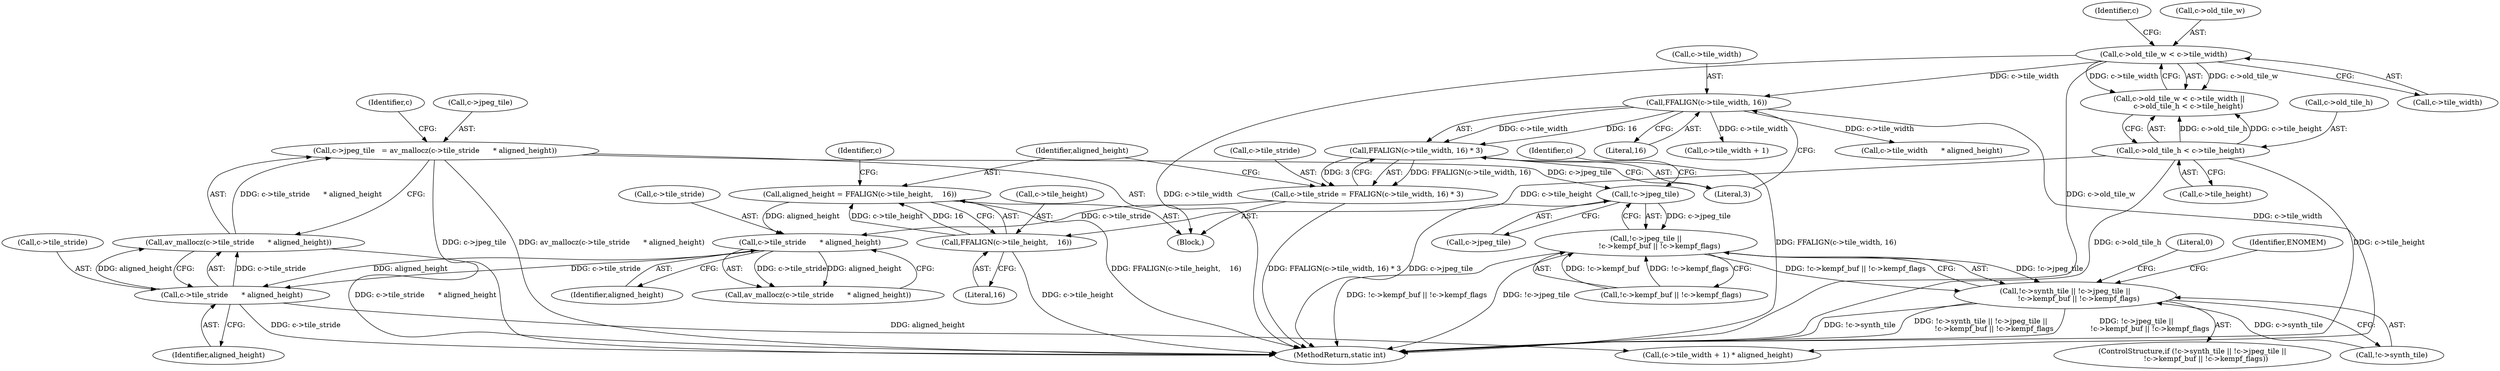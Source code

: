 digraph "0_FFmpeg_e07ac727c1cc9eed39e7f9117c97006f719864bd@API" {
"1000239" [label="(Call,c->jpeg_tile   = av_mallocz(c->tile_stride      * aligned_height))"];
"1000243" [label="(Call,av_mallocz(c->tile_stride      * aligned_height))"];
"1000244" [label="(Call,c->tile_stride      * aligned_height)"];
"1000234" [label="(Call,c->tile_stride      * aligned_height)"];
"1000195" [label="(Call,c->tile_stride = FFALIGN(c->tile_width, 16) * 3)"];
"1000199" [label="(Call,FFALIGN(c->tile_width, 16) * 3)"];
"1000200" [label="(Call,FFALIGN(c->tile_width, 16))"];
"1000180" [label="(Call,c->old_tile_w < c->tile_width)"];
"1000206" [label="(Call,aligned_height = FFALIGN(c->tile_height,    16))"];
"1000208" [label="(Call,FFALIGN(c->tile_height,    16))"];
"1000187" [label="(Call,c->old_tile_h < c->tile_height)"];
"1000280" [label="(Call,!c->jpeg_tile)"];
"1000279" [label="(Call,!c->jpeg_tile ||\n            !c->kempf_buf || !c->kempf_flags)"];
"1000274" [label="(Call,!c->synth_tile || !c->jpeg_tile ||\n            !c->kempf_buf || !c->kempf_flags)"];
"1000204" [label="(Literal,16)"];
"1000238" [label="(Identifier,aligned_height)"];
"1000191" [label="(Call,c->tile_height)"];
"1000239" [label="(Call,c->jpeg_tile   = av_mallocz(c->tile_stride      * aligned_height))"];
"1000275" [label="(Call,!c->synth_tile)"];
"1000284" [label="(Call,!c->kempf_buf || !c->kempf_flags)"];
"1000273" [label="(ControlStructure,if (!c->synth_tile || !c->jpeg_tile ||\n            !c->kempf_buf || !c->kempf_flags))"];
"1000244" [label="(Call,c->tile_stride      * aligned_height)"];
"1000195" [label="(Call,c->tile_stride = FFALIGN(c->tile_width, 16) * 3)"];
"1000234" [label="(Call,c->tile_stride      * aligned_height)"];
"1000251" [label="(Identifier,c)"];
"1000201" [label="(Call,c->tile_width)"];
"1000180" [label="(Call,c->old_tile_w < c->tile_width)"];
"1000297" [label="(Literal,0)"];
"1000194" [label="(Block,)"];
"1000255" [label="(Call,(c->tile_width + 1) * aligned_height)"];
"1000245" [label="(Call,c->tile_stride)"];
"1000274" [label="(Call,!c->synth_tile || !c->jpeg_tile ||\n            !c->kempf_buf || !c->kempf_flags)"];
"1000279" [label="(Call,!c->jpeg_tile ||\n            !c->kempf_buf || !c->kempf_flags)"];
"1000179" [label="(Call,c->old_tile_w < c->tile_width ||\n        c->old_tile_h < c->tile_height)"];
"1000287" [label="(Identifier,c)"];
"1000298" [label="(MethodReturn,static int)"];
"1000200" [label="(Call,FFALIGN(c->tile_width, 16))"];
"1000189" [label="(Identifier,c)"];
"1000248" [label="(Identifier,aligned_height)"];
"1000280" [label="(Call,!c->jpeg_tile)"];
"1000209" [label="(Call,c->tile_height)"];
"1000207" [label="(Identifier,aligned_height)"];
"1000205" [label="(Literal,3)"];
"1000181" [label="(Call,c->old_tile_w)"];
"1000240" [label="(Call,c->jpeg_tile)"];
"1000281" [label="(Call,c->jpeg_tile)"];
"1000188" [label="(Call,c->old_tile_h)"];
"1000295" [label="(Identifier,ENOMEM)"];
"1000187" [label="(Call,c->old_tile_h < c->tile_height)"];
"1000199" [label="(Call,FFALIGN(c->tile_width, 16) * 3)"];
"1000184" [label="(Call,c->tile_width)"];
"1000256" [label="(Call,c->tile_width + 1)"];
"1000233" [label="(Call,av_mallocz(c->tile_stride      * aligned_height))"];
"1000206" [label="(Call,aligned_height = FFALIGN(c->tile_height,    16))"];
"1000208" [label="(Call,FFALIGN(c->tile_height,    16))"];
"1000243" [label="(Call,av_mallocz(c->tile_stride      * aligned_height))"];
"1000268" [label="(Call,c->tile_width      * aligned_height)"];
"1000215" [label="(Identifier,c)"];
"1000235" [label="(Call,c->tile_stride)"];
"1000212" [label="(Literal,16)"];
"1000196" [label="(Call,c->tile_stride)"];
"1000239" -> "1000194"  [label="AST: "];
"1000239" -> "1000243"  [label="CFG: "];
"1000240" -> "1000239"  [label="AST: "];
"1000243" -> "1000239"  [label="AST: "];
"1000251" -> "1000239"  [label="CFG: "];
"1000239" -> "1000298"  [label="DDG: c->jpeg_tile"];
"1000239" -> "1000298"  [label="DDG: av_mallocz(c->tile_stride      * aligned_height)"];
"1000243" -> "1000239"  [label="DDG: c->tile_stride      * aligned_height"];
"1000239" -> "1000280"  [label="DDG: c->jpeg_tile"];
"1000243" -> "1000244"  [label="CFG: "];
"1000244" -> "1000243"  [label="AST: "];
"1000243" -> "1000298"  [label="DDG: c->tile_stride      * aligned_height"];
"1000244" -> "1000243"  [label="DDG: c->tile_stride"];
"1000244" -> "1000243"  [label="DDG: aligned_height"];
"1000244" -> "1000248"  [label="CFG: "];
"1000245" -> "1000244"  [label="AST: "];
"1000248" -> "1000244"  [label="AST: "];
"1000244" -> "1000298"  [label="DDG: c->tile_stride"];
"1000234" -> "1000244"  [label="DDG: c->tile_stride"];
"1000234" -> "1000244"  [label="DDG: aligned_height"];
"1000244" -> "1000255"  [label="DDG: aligned_height"];
"1000234" -> "1000233"  [label="AST: "];
"1000234" -> "1000238"  [label="CFG: "];
"1000235" -> "1000234"  [label="AST: "];
"1000238" -> "1000234"  [label="AST: "];
"1000233" -> "1000234"  [label="CFG: "];
"1000234" -> "1000233"  [label="DDG: c->tile_stride"];
"1000234" -> "1000233"  [label="DDG: aligned_height"];
"1000195" -> "1000234"  [label="DDG: c->tile_stride"];
"1000206" -> "1000234"  [label="DDG: aligned_height"];
"1000195" -> "1000194"  [label="AST: "];
"1000195" -> "1000199"  [label="CFG: "];
"1000196" -> "1000195"  [label="AST: "];
"1000199" -> "1000195"  [label="AST: "];
"1000207" -> "1000195"  [label="CFG: "];
"1000195" -> "1000298"  [label="DDG: FFALIGN(c->tile_width, 16) * 3"];
"1000199" -> "1000195"  [label="DDG: FFALIGN(c->tile_width, 16)"];
"1000199" -> "1000195"  [label="DDG: 3"];
"1000199" -> "1000205"  [label="CFG: "];
"1000200" -> "1000199"  [label="AST: "];
"1000205" -> "1000199"  [label="AST: "];
"1000199" -> "1000298"  [label="DDG: FFALIGN(c->tile_width, 16)"];
"1000200" -> "1000199"  [label="DDG: c->tile_width"];
"1000200" -> "1000199"  [label="DDG: 16"];
"1000200" -> "1000204"  [label="CFG: "];
"1000201" -> "1000200"  [label="AST: "];
"1000204" -> "1000200"  [label="AST: "];
"1000205" -> "1000200"  [label="CFG: "];
"1000180" -> "1000200"  [label="DDG: c->tile_width"];
"1000200" -> "1000255"  [label="DDG: c->tile_width"];
"1000200" -> "1000256"  [label="DDG: c->tile_width"];
"1000200" -> "1000268"  [label="DDG: c->tile_width"];
"1000180" -> "1000179"  [label="AST: "];
"1000180" -> "1000184"  [label="CFG: "];
"1000181" -> "1000180"  [label="AST: "];
"1000184" -> "1000180"  [label="AST: "];
"1000189" -> "1000180"  [label="CFG: "];
"1000179" -> "1000180"  [label="CFG: "];
"1000180" -> "1000298"  [label="DDG: c->old_tile_w"];
"1000180" -> "1000298"  [label="DDG: c->tile_width"];
"1000180" -> "1000179"  [label="DDG: c->old_tile_w"];
"1000180" -> "1000179"  [label="DDG: c->tile_width"];
"1000206" -> "1000194"  [label="AST: "];
"1000206" -> "1000208"  [label="CFG: "];
"1000207" -> "1000206"  [label="AST: "];
"1000208" -> "1000206"  [label="AST: "];
"1000215" -> "1000206"  [label="CFG: "];
"1000206" -> "1000298"  [label="DDG: FFALIGN(c->tile_height,    16)"];
"1000208" -> "1000206"  [label="DDG: c->tile_height"];
"1000208" -> "1000206"  [label="DDG: 16"];
"1000208" -> "1000212"  [label="CFG: "];
"1000209" -> "1000208"  [label="AST: "];
"1000212" -> "1000208"  [label="AST: "];
"1000208" -> "1000298"  [label="DDG: c->tile_height"];
"1000187" -> "1000208"  [label="DDG: c->tile_height"];
"1000187" -> "1000179"  [label="AST: "];
"1000187" -> "1000191"  [label="CFG: "];
"1000188" -> "1000187"  [label="AST: "];
"1000191" -> "1000187"  [label="AST: "];
"1000179" -> "1000187"  [label="CFG: "];
"1000187" -> "1000298"  [label="DDG: c->old_tile_h"];
"1000187" -> "1000298"  [label="DDG: c->tile_height"];
"1000187" -> "1000179"  [label="DDG: c->old_tile_h"];
"1000187" -> "1000179"  [label="DDG: c->tile_height"];
"1000280" -> "1000279"  [label="AST: "];
"1000280" -> "1000281"  [label="CFG: "];
"1000281" -> "1000280"  [label="AST: "];
"1000287" -> "1000280"  [label="CFG: "];
"1000279" -> "1000280"  [label="CFG: "];
"1000280" -> "1000298"  [label="DDG: c->jpeg_tile"];
"1000280" -> "1000279"  [label="DDG: c->jpeg_tile"];
"1000279" -> "1000274"  [label="AST: "];
"1000279" -> "1000284"  [label="CFG: "];
"1000284" -> "1000279"  [label="AST: "];
"1000274" -> "1000279"  [label="CFG: "];
"1000279" -> "1000298"  [label="DDG: !c->kempf_buf || !c->kempf_flags"];
"1000279" -> "1000298"  [label="DDG: !c->jpeg_tile"];
"1000279" -> "1000274"  [label="DDG: !c->jpeg_tile"];
"1000279" -> "1000274"  [label="DDG: !c->kempf_buf || !c->kempf_flags"];
"1000284" -> "1000279"  [label="DDG: !c->kempf_buf"];
"1000284" -> "1000279"  [label="DDG: !c->kempf_flags"];
"1000274" -> "1000273"  [label="AST: "];
"1000274" -> "1000275"  [label="CFG: "];
"1000275" -> "1000274"  [label="AST: "];
"1000295" -> "1000274"  [label="CFG: "];
"1000297" -> "1000274"  [label="CFG: "];
"1000274" -> "1000298"  [label="DDG: !c->synth_tile"];
"1000274" -> "1000298"  [label="DDG: !c->synth_tile || !c->jpeg_tile ||\n            !c->kempf_buf || !c->kempf_flags"];
"1000274" -> "1000298"  [label="DDG: !c->jpeg_tile ||\n            !c->kempf_buf || !c->kempf_flags"];
"1000275" -> "1000274"  [label="DDG: c->synth_tile"];
}
